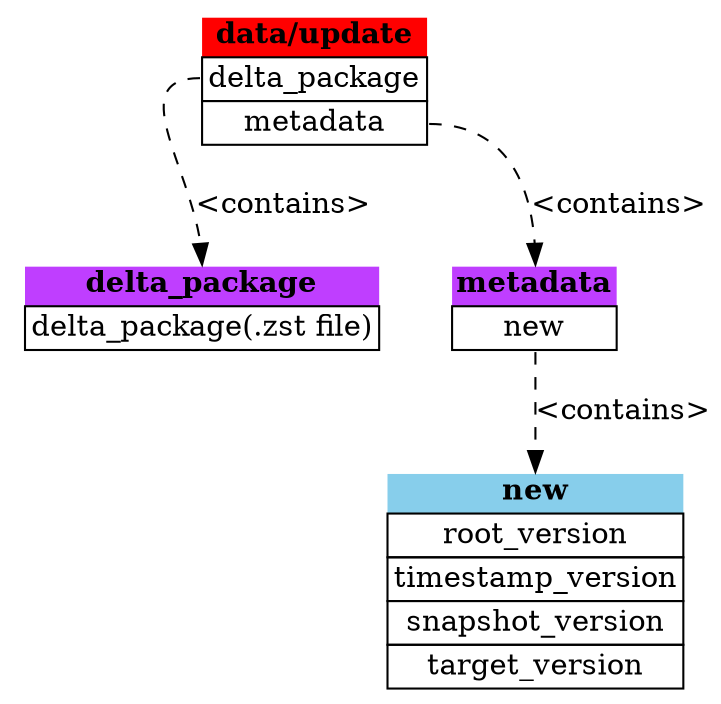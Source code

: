 digraph structs {
    #rankdir=LR
    node [shape=record];


   update [shape = none label = <<table border="0" cellspacing="0">
            <tr><td port="h0" bgcolor="red" border="0"><b>data/update</b></td></tr>
            <tr><td port="f0" border="1" >delta_package</td></tr>
            <tr><td port="f1" border="1" >metadata</td></tr>
            </table>>
   ]

   delta_package [shape = none label = 
    <<table border="0" cellspacing="0">
            <tr><td port="h0" bgcolor="darkorchid1" border="0"><b>delta_package</b></td></tr>
            <tr><td port="f0" border="1" >delta_package(.zst file)</td></tr>
            </table>>
   ]

   update:f0 -> delta_package:h0 [label= "<contains>" style="dashed"]

   metadata [shape = none label = 
    <<table border="0" cellspacing="0">
            <tr><td port="h0" bgcolor="darkorchid1" border="0"><b>metadata</b></td></tr>
            <tr><td port="f0" border="1" >new</td></tr>
            </table>>
   ]

  update:f1 -> metadata:h0 [label= "<contains>" style="dashed"]

new [shape = none label = 
    <<table border="0" cellspacing="0">
            <tr><td port="h0" bgcolor="skyblue" border="0"><b>new</b></td></tr>
            <tr><td port="f0" border="1" >root_version</td></tr>
            <tr><td port="f0" border="1" >timestamp_version</td></tr>
            <tr><td port="f0" border="1" >snapshot_version</td></tr>
            <tr><td port="f0" border="1" >target_version</td></tr>
            </table>>
   ]

metadata:f0 -> new:h0 [label= "<contains>" style="dashed"]

}